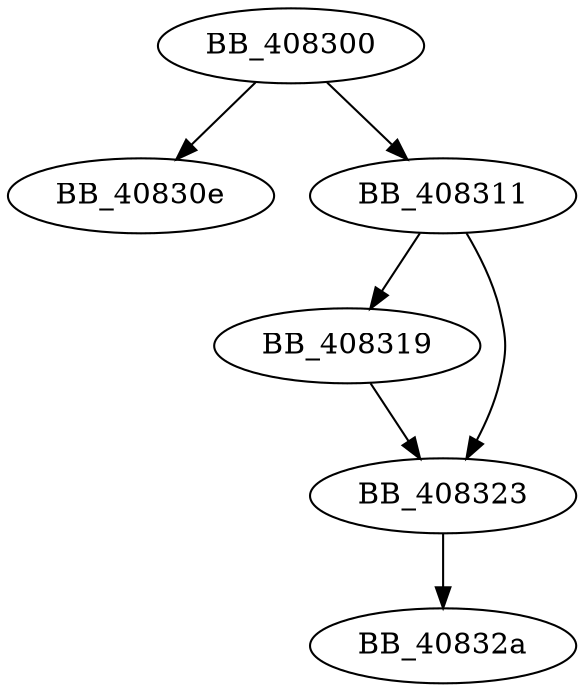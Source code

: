 DiGraph sub_408300{
BB_408300->BB_40830e
BB_408300->BB_408311
BB_408311->BB_408319
BB_408311->BB_408323
BB_408319->BB_408323
BB_408323->BB_40832a
}
